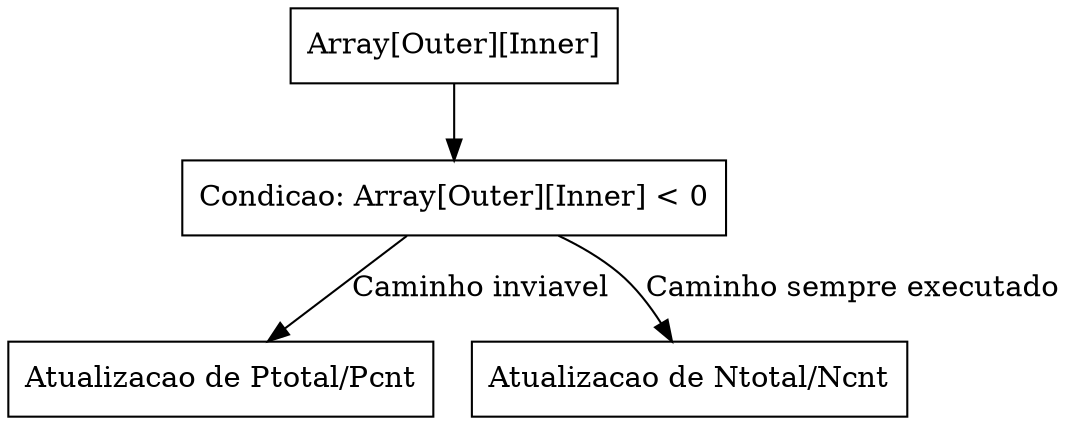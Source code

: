 digraph DFG_Sum {
    node [shape=box];
    n1 [label="Array[Outer][Inner]"];
    n2 [label="Condicao: Array[Outer][Inner] < 0"];
    n3 [label="Atualizacao de Ptotal/Pcnt"];
    n4 [label="Atualizacao de Ntotal/Ncnt"];
    n1 -> n2;
    n2 -> n3 [label="Caminho inviavel"];
    n2 -> n4 [label="Caminho sempre executado"];
}